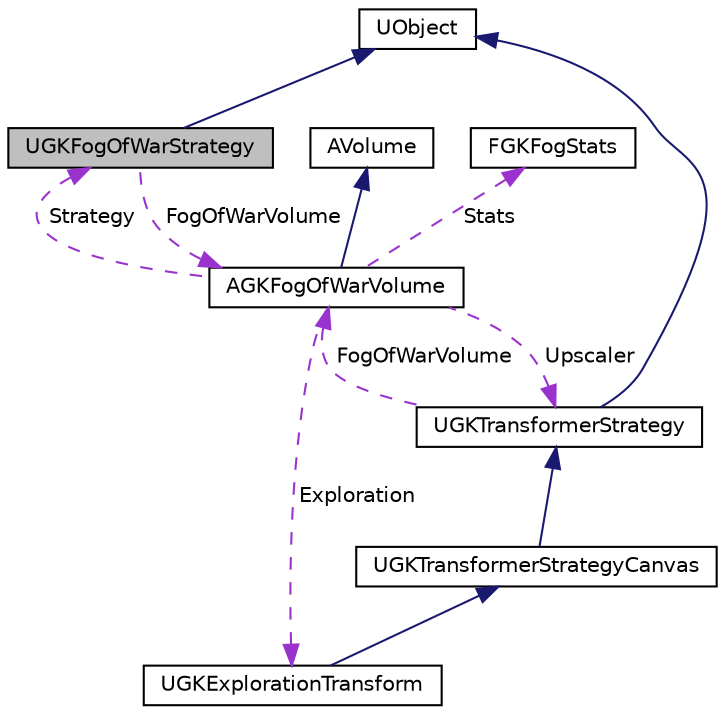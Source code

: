 digraph "UGKFogOfWarStrategy"
{
 // LATEX_PDF_SIZE
  edge [fontname="Helvetica",fontsize="10",labelfontname="Helvetica",labelfontsize="10"];
  node [fontname="Helvetica",fontsize="10",shape=record];
  Node1 [label="UGKFogOfWarStrategy",height=0.2,width=0.4,color="black", fillcolor="grey75", style="filled", fontcolor="black",tooltip=" "];
  Node2 -> Node1 [dir="back",color="midnightblue",fontsize="10",style="solid",fontname="Helvetica"];
  Node2 [label="UObject",height=0.2,width=0.4,color="black", fillcolor="white", style="filled",tooltip=" "];
  Node3 -> Node1 [dir="back",color="darkorchid3",fontsize="10",style="dashed",label=" FogOfWarVolume" ,fontname="Helvetica"];
  Node3 [label="AGKFogOfWarVolume",height=0.2,width=0.4,color="black", fillcolor="white", style="filled",URL="$classAGKFogOfWarVolume.html",tooltip=" "];
  Node4 -> Node3 [dir="back",color="midnightblue",fontsize="10",style="solid",fontname="Helvetica"];
  Node4 [label="AVolume",height=0.2,width=0.4,color="black", fillcolor="white", style="filled",tooltip=" "];
  Node1 -> Node3 [dir="back",color="darkorchid3",fontsize="10",style="dashed",label=" Strategy" ,fontname="Helvetica"];
  Node5 -> Node3 [dir="back",color="darkorchid3",fontsize="10",style="dashed",label=" Upscaler" ,fontname="Helvetica"];
  Node5 [label="UGKTransformerStrategy",height=0.2,width=0.4,color="black", fillcolor="white", style="filled",URL="$classUGKTransformerStrategy.html",tooltip=" "];
  Node2 -> Node5 [dir="back",color="midnightblue",fontsize="10",style="solid",fontname="Helvetica"];
  Node3 -> Node5 [dir="back",color="darkorchid3",fontsize="10",style="dashed",label=" FogOfWarVolume" ,fontname="Helvetica"];
  Node6 -> Node3 [dir="back",color="darkorchid3",fontsize="10",style="dashed",label=" Exploration" ,fontname="Helvetica"];
  Node6 [label="UGKExplorationTransform",height=0.2,width=0.4,color="black", fillcolor="white", style="filled",URL="$classUGKExplorationTransform.html",tooltip=" "];
  Node7 -> Node6 [dir="back",color="midnightblue",fontsize="10",style="solid",fontname="Helvetica"];
  Node7 [label="UGKTransformerStrategyCanvas",height=0.2,width=0.4,color="black", fillcolor="white", style="filled",URL="$classUGKTransformerStrategyCanvas.html",tooltip=" "];
  Node5 -> Node7 [dir="back",color="midnightblue",fontsize="10",style="solid",fontname="Helvetica"];
  Node8 -> Node3 [dir="back",color="darkorchid3",fontsize="10",style="dashed",label=" Stats" ,fontname="Helvetica"];
  Node8 [label="FGKFogStats",height=0.2,width=0.4,color="black", fillcolor="white", style="filled",URL="$structFGKFogStats.html",tooltip=" "];
}
